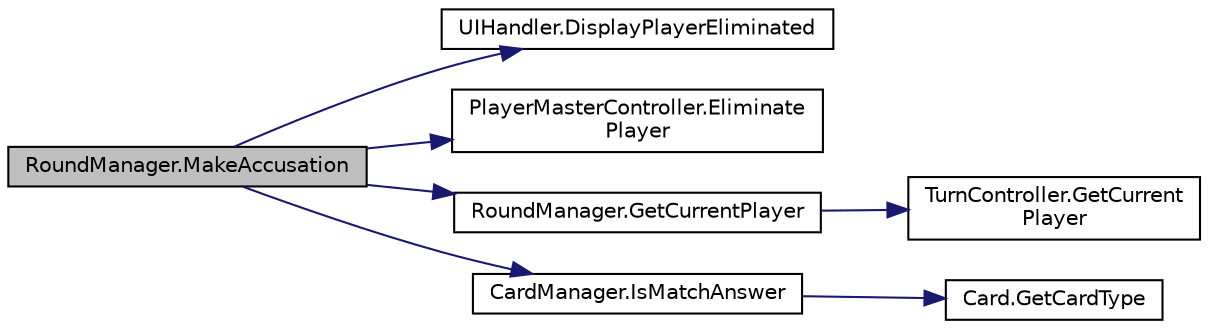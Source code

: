 digraph "RoundManager.MakeAccusation"
{
 // LATEX_PDF_SIZE
  edge [fontname="Helvetica",fontsize="10",labelfontname="Helvetica",labelfontsize="10"];
  node [fontname="Helvetica",fontsize="10",shape=record];
  rankdir="LR";
  Node1 [label="RoundManager.MakeAccusation",height=0.2,width=0.4,color="black", fillcolor="grey75", style="filled", fontcolor="black",tooltip="to have the current player to make an accusation eliminates the player if it is wrong wins the game i..."];
  Node1 -> Node2 [color="midnightblue",fontsize="10",style="solid",fontname="Helvetica"];
  Node2 [label="UIHandler.DisplayPlayerEliminated",height=0.2,width=0.4,color="black", fillcolor="white", style="filled",URL="$class_u_i_handler.html#a2db6b92acd51a72b431b3eacb3884ddd",tooltip=" "];
  Node1 -> Node3 [color="midnightblue",fontsize="10",style="solid",fontname="Helvetica"];
  Node3 [label="PlayerMasterController.Eliminate\lPlayer",height=0.2,width=0.4,color="black", fillcolor="white", style="filled",URL="$class_player_master_controller.html#a0dae7cbe3c8b1c8bcb5ca694d9815836",tooltip="eliminate player"];
  Node1 -> Node4 [color="midnightblue",fontsize="10",style="solid",fontname="Helvetica"];
  Node4 [label="RoundManager.GetCurrentPlayer",height=0.2,width=0.4,color="black", fillcolor="white", style="filled",URL="$class_round_manager.html#aab3f49a5e05508a8e023a497e763c1c8",tooltip="Gets the player controller for the current player"];
  Node4 -> Node5 [color="midnightblue",fontsize="10",style="solid",fontname="Helvetica"];
  Node5 [label="TurnController.GetCurrent\lPlayer",height=0.2,width=0.4,color="black", fillcolor="white", style="filled",URL="$class_turn_controller.html#af16e42b7e61c5a999291327e2e556caa",tooltip=" "];
  Node1 -> Node6 [color="midnightblue",fontsize="10",style="solid",fontname="Helvetica"];
  Node6 [label="CardManager.IsMatchAnswer",height=0.2,width=0.4,color="black", fillcolor="white", style="filled",URL="$class_card_manager.html#a3aa02d8bc476530b2e8e18019aa8a00e",tooltip="check if the cards passed matches the answer"];
  Node6 -> Node7 [color="midnightblue",fontsize="10",style="solid",fontname="Helvetica"];
  Node7 [label="Card.GetCardType",height=0.2,width=0.4,color="black", fillcolor="white", style="filled",URL="$class_card.html#a094a5e7ea98cc156ac64e578a987be85",tooltip=" "];
}
